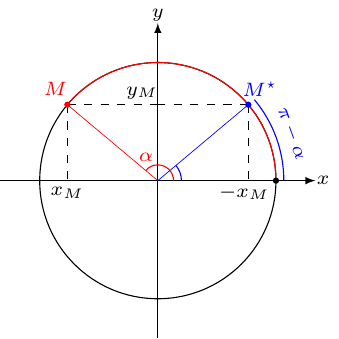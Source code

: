 \documentclass[crop]{standalone}
\usepackage[dvipsnames]{xcolor}
\usepackage{tikz}
\usetikzlibrary{positioning}

\begin{document}
  \begin{tikzpicture}[font=\scriptsize]
    \def\r{1.5}
    \def\t{140}
    \def\ox{2.0}
    \def\oy{2.0}
    
    \def\xm{\r*cos(\t)}
    \def\ym{\r*sin(\t)}

    \draw[-latex,line width=0.25pt]({-\ox},0) -- ({\ox},0);
    \node at ({\ox+0.1},0) {$x$};
    
    \draw[-latex,line width=0.25pt](0,{-\oy}) -- (0,{\oy});
    \node at (0,{\oy+0.1}) {$y$};
    
    \draw (0,0) circle ({\r});

    \draw[dashed] ({\xm},{\ym}) -- ({\xm},0);
    \draw[dashed] ({\xm},{\ym}) -- (0,{\ym});

    \draw[dashed] ({-\xm},{\ym}) -- ({-\xm},0);
    \draw[dashed] ({-\xm},{\ym}) -- (0,{\ym});

    \draw[red] (\r,0) arc (0:\t:\r);
    \draw[red] (0.2,0) arc (0:\t:0.2);
    \node[red] at (-0.15,0.3) {$\alpha$};
    \draw[red,line width=0.25pt] (0,0) -- ({\xm},{\ym});
    \fill[red] ({\xm},{\ym}) circle (0.04);

    \draw[blue] (0.3,0) arc (0:180-\t:0.3);
    \draw[blue] (\r+0.1,0) arc (0:180-\t:\r+0.1);
    % \node[blue] at (0.9,0.12) {$180^{\circ}-\alpha$};
    \node[blue,rotate=-70] at (1.7,0.6) {$\pi-\alpha$};
    \draw[blue,line width=0.25pt] (0,0) -- ({-\xm},{\ym});
    \fill[blue] ({-\xm},{\ym}) circle (0.04);

    \fill[black] (\r,0) circle (0.04);

    \node at ({\xm},-0.15) {$x_{M}$};
    \node at ({-\xm-0.05},-0.15) {$-x_{M}$};
    \node at (-0.2,{\ym+0.15}) {$y_{M}$};

    \node[red] at ({\xm-0.15},{\ym+0.2}) {$M$};
    \node[blue] at ({-\xm+0.15},{\ym+0.2}) {$M^{\star}$};


  \end{tikzpicture}%
\end{document}